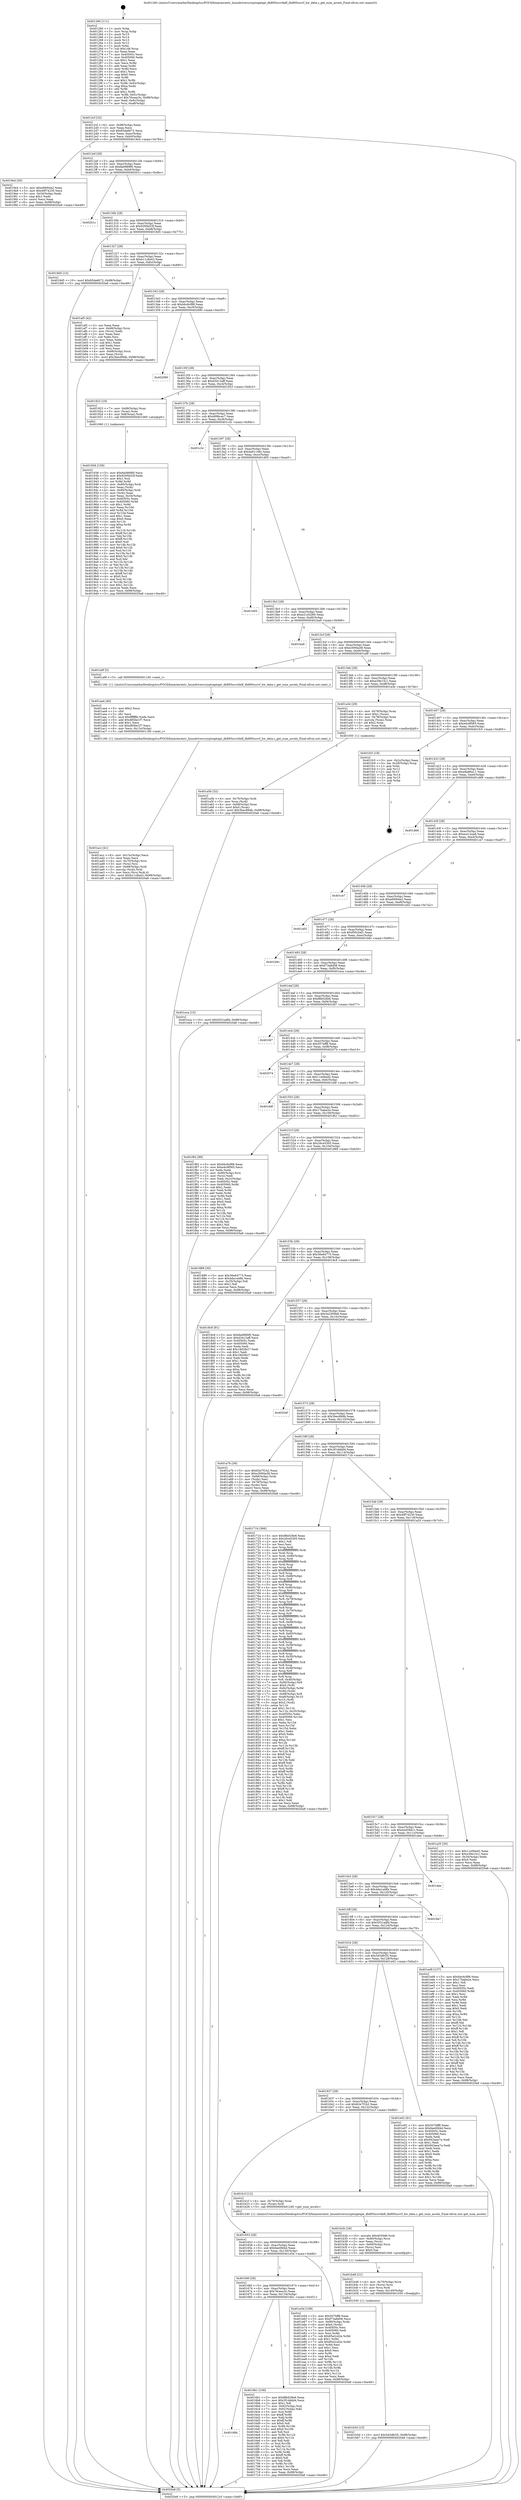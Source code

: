 digraph "0x401260" {
  label = "0x401260 (/mnt/c/Users/mathe/Desktop/tcc/POCII/binaries/extr_linuxdriverscryptoqatqat_dh895xccvfadf_dh895xccvf_hw_data.c_get_num_accels_Final-ollvm.out::main(0))"
  labelloc = "t"
  node[shape=record]

  Entry [label="",width=0.3,height=0.3,shape=circle,fillcolor=black,style=filled]
  "0x4012cf" [label="{
     0x4012cf [32]\l
     | [instrs]\l
     &nbsp;&nbsp;0x4012cf \<+6\>: mov -0x98(%rbp),%eax\l
     &nbsp;&nbsp;0x4012d5 \<+2\>: mov %eax,%ecx\l
     &nbsp;&nbsp;0x4012d7 \<+6\>: sub $0x85da6672,%ecx\l
     &nbsp;&nbsp;0x4012dd \<+6\>: mov %eax,-0xac(%rbp)\l
     &nbsp;&nbsp;0x4012e3 \<+6\>: mov %ecx,-0xb0(%rbp)\l
     &nbsp;&nbsp;0x4012e9 \<+6\>: je 00000000004019e4 \<main+0x784\>\l
  }"]
  "0x4019e4" [label="{
     0x4019e4 [30]\l
     | [instrs]\l
     &nbsp;&nbsp;0x4019e4 \<+5\>: mov $0xefd064a2,%eax\l
     &nbsp;&nbsp;0x4019e9 \<+5\>: mov $0x49f74230,%ecx\l
     &nbsp;&nbsp;0x4019ee \<+3\>: mov -0x34(%rbp),%edx\l
     &nbsp;&nbsp;0x4019f1 \<+3\>: cmp $0x1,%edx\l
     &nbsp;&nbsp;0x4019f4 \<+3\>: cmovl %ecx,%eax\l
     &nbsp;&nbsp;0x4019f7 \<+6\>: mov %eax,-0x98(%rbp)\l
     &nbsp;&nbsp;0x4019fd \<+5\>: jmp 00000000004020a8 \<main+0xe48\>\l
  }"]
  "0x4012ef" [label="{
     0x4012ef [28]\l
     | [instrs]\l
     &nbsp;&nbsp;0x4012ef \<+5\>: jmp 00000000004012f4 \<main+0x94\>\l
     &nbsp;&nbsp;0x4012f4 \<+6\>: mov -0xac(%rbp),%eax\l
     &nbsp;&nbsp;0x4012fa \<+5\>: sub $0x8a0889f0,%eax\l
     &nbsp;&nbsp;0x4012ff \<+6\>: mov %eax,-0xb4(%rbp)\l
     &nbsp;&nbsp;0x401305 \<+6\>: je 000000000040201c \<main+0xdbc\>\l
  }"]
  Exit [label="",width=0.3,height=0.3,shape=circle,fillcolor=black,style=filled,peripheries=2]
  "0x40201c" [label="{
     0x40201c\l
  }", style=dashed]
  "0x40130b" [label="{
     0x40130b [28]\l
     | [instrs]\l
     &nbsp;&nbsp;0x40130b \<+5\>: jmp 0000000000401310 \<main+0xb0\>\l
     &nbsp;&nbsp;0x401310 \<+6\>: mov -0xac(%rbp),%eax\l
     &nbsp;&nbsp;0x401316 \<+5\>: sub $0x9295b53f,%eax\l
     &nbsp;&nbsp;0x40131b \<+6\>: mov %eax,-0xb8(%rbp)\l
     &nbsp;&nbsp;0x401321 \<+6\>: je 00000000004019d5 \<main+0x775\>\l
  }"]
  "0x401b5d" [label="{
     0x401b5d [15]\l
     | [instrs]\l
     &nbsp;&nbsp;0x401b5d \<+10\>: movl $0x5d3dfc55,-0x98(%rbp)\l
     &nbsp;&nbsp;0x401b67 \<+5\>: jmp 00000000004020a8 \<main+0xe48\>\l
  }"]
  "0x4019d5" [label="{
     0x4019d5 [15]\l
     | [instrs]\l
     &nbsp;&nbsp;0x4019d5 \<+10\>: movl $0x85da6672,-0x98(%rbp)\l
     &nbsp;&nbsp;0x4019df \<+5\>: jmp 00000000004020a8 \<main+0xe48\>\l
  }"]
  "0x401327" [label="{
     0x401327 [28]\l
     | [instrs]\l
     &nbsp;&nbsp;0x401327 \<+5\>: jmp 000000000040132c \<main+0xcc\>\l
     &nbsp;&nbsp;0x40132c \<+6\>: mov -0xac(%rbp),%eax\l
     &nbsp;&nbsp;0x401332 \<+5\>: sub $0xb11c8a43,%eax\l
     &nbsp;&nbsp;0x401337 \<+6\>: mov %eax,-0xbc(%rbp)\l
     &nbsp;&nbsp;0x40133d \<+6\>: je 0000000000401af5 \<main+0x895\>\l
  }"]
  "0x401b48" [label="{
     0x401b48 [21]\l
     | [instrs]\l
     &nbsp;&nbsp;0x401b48 \<+4\>: mov -0x70(%rbp),%rcx\l
     &nbsp;&nbsp;0x401b4c \<+3\>: mov (%rcx),%rcx\l
     &nbsp;&nbsp;0x401b4f \<+3\>: mov %rcx,%rdi\l
     &nbsp;&nbsp;0x401b52 \<+6\>: mov %eax,-0x140(%rbp)\l
     &nbsp;&nbsp;0x401b58 \<+5\>: call 0000000000401030 \<free@plt\>\l
     | [calls]\l
     &nbsp;&nbsp;0x401030 \{1\} (unknown)\l
  }"]
  "0x401af5" [label="{
     0x401af5 [42]\l
     | [instrs]\l
     &nbsp;&nbsp;0x401af5 \<+2\>: xor %eax,%eax\l
     &nbsp;&nbsp;0x401af7 \<+4\>: mov -0x68(%rbp),%rcx\l
     &nbsp;&nbsp;0x401afb \<+2\>: mov (%rcx),%edx\l
     &nbsp;&nbsp;0x401afd \<+2\>: mov %eax,%esi\l
     &nbsp;&nbsp;0x401aff \<+2\>: sub %edx,%esi\l
     &nbsp;&nbsp;0x401b01 \<+2\>: mov %eax,%edx\l
     &nbsp;&nbsp;0x401b03 \<+3\>: sub $0x1,%edx\l
     &nbsp;&nbsp;0x401b06 \<+2\>: add %edx,%esi\l
     &nbsp;&nbsp;0x401b08 \<+2\>: sub %esi,%eax\l
     &nbsp;&nbsp;0x401b0a \<+4\>: mov -0x68(%rbp),%rcx\l
     &nbsp;&nbsp;0x401b0e \<+2\>: mov %eax,(%rcx)\l
     &nbsp;&nbsp;0x401b10 \<+10\>: movl $0x3bec89db,-0x98(%rbp)\l
     &nbsp;&nbsp;0x401b1a \<+5\>: jmp 00000000004020a8 \<main+0xe48\>\l
  }"]
  "0x401343" [label="{
     0x401343 [28]\l
     | [instrs]\l
     &nbsp;&nbsp;0x401343 \<+5\>: jmp 0000000000401348 \<main+0xe8\>\l
     &nbsp;&nbsp;0x401348 \<+6\>: mov -0xac(%rbp),%eax\l
     &nbsp;&nbsp;0x40134e \<+5\>: sub $0xbbc6cf88,%eax\l
     &nbsp;&nbsp;0x401353 \<+6\>: mov %eax,-0xc0(%rbp)\l
     &nbsp;&nbsp;0x401359 \<+6\>: je 0000000000402090 \<main+0xe30\>\l
  }"]
  "0x401b2b" [label="{
     0x401b2b [29]\l
     | [instrs]\l
     &nbsp;&nbsp;0x401b2b \<+10\>: movabs $0x4030d6,%rdi\l
     &nbsp;&nbsp;0x401b35 \<+4\>: mov -0x60(%rbp),%rcx\l
     &nbsp;&nbsp;0x401b39 \<+2\>: mov %eax,(%rcx)\l
     &nbsp;&nbsp;0x401b3b \<+4\>: mov -0x60(%rbp),%rcx\l
     &nbsp;&nbsp;0x401b3f \<+2\>: mov (%rcx),%esi\l
     &nbsp;&nbsp;0x401b41 \<+2\>: mov $0x0,%al\l
     &nbsp;&nbsp;0x401b43 \<+5\>: call 0000000000401040 \<printf@plt\>\l
     | [calls]\l
     &nbsp;&nbsp;0x401040 \{1\} (unknown)\l
  }"]
  "0x402090" [label="{
     0x402090\l
  }", style=dashed]
  "0x40135f" [label="{
     0x40135f [28]\l
     | [instrs]\l
     &nbsp;&nbsp;0x40135f \<+5\>: jmp 0000000000401364 \<main+0x104\>\l
     &nbsp;&nbsp;0x401364 \<+6\>: mov -0xac(%rbp),%eax\l
     &nbsp;&nbsp;0x40136a \<+5\>: sub $0xd3412aff,%eax\l
     &nbsp;&nbsp;0x40136f \<+6\>: mov %eax,-0xc4(%rbp)\l
     &nbsp;&nbsp;0x401375 \<+6\>: je 0000000000401923 \<main+0x6c3\>\l
  }"]
  "0x401acc" [label="{
     0x401acc [41]\l
     | [instrs]\l
     &nbsp;&nbsp;0x401acc \<+6\>: mov -0x13c(%rbp),%ecx\l
     &nbsp;&nbsp;0x401ad2 \<+3\>: imul %eax,%ecx\l
     &nbsp;&nbsp;0x401ad5 \<+4\>: mov -0x70(%rbp),%rsi\l
     &nbsp;&nbsp;0x401ad9 \<+3\>: mov (%rsi),%rsi\l
     &nbsp;&nbsp;0x401adc \<+4\>: mov -0x68(%rbp),%rdi\l
     &nbsp;&nbsp;0x401ae0 \<+3\>: movslq (%rdi),%rdi\l
     &nbsp;&nbsp;0x401ae3 \<+3\>: mov %ecx,(%rsi,%rdi,4)\l
     &nbsp;&nbsp;0x401ae6 \<+10\>: movl $0xb11c8a43,-0x98(%rbp)\l
     &nbsp;&nbsp;0x401af0 \<+5\>: jmp 00000000004020a8 \<main+0xe48\>\l
  }"]
  "0x401923" [label="{
     0x401923 [19]\l
     | [instrs]\l
     &nbsp;&nbsp;0x401923 \<+7\>: mov -0x88(%rbp),%rax\l
     &nbsp;&nbsp;0x40192a \<+3\>: mov (%rax),%rax\l
     &nbsp;&nbsp;0x40192d \<+4\>: mov 0x8(%rax),%rdi\l
     &nbsp;&nbsp;0x401931 \<+5\>: call 0000000000401060 \<atoi@plt\>\l
     | [calls]\l
     &nbsp;&nbsp;0x401060 \{1\} (unknown)\l
  }"]
  "0x40137b" [label="{
     0x40137b [28]\l
     | [instrs]\l
     &nbsp;&nbsp;0x40137b \<+5\>: jmp 0000000000401380 \<main+0x120\>\l
     &nbsp;&nbsp;0x401380 \<+6\>: mov -0xac(%rbp),%eax\l
     &nbsp;&nbsp;0x401386 \<+5\>: sub $0xd69bcac7,%eax\l
     &nbsp;&nbsp;0x40138b \<+6\>: mov %eax,-0xc8(%rbp)\l
     &nbsp;&nbsp;0x401391 \<+6\>: je 0000000000401c3c \<main+0x9dc\>\l
  }"]
  "0x401aa4" [label="{
     0x401aa4 [40]\l
     | [instrs]\l
     &nbsp;&nbsp;0x401aa4 \<+5\>: mov $0x2,%ecx\l
     &nbsp;&nbsp;0x401aa9 \<+1\>: cltd\l
     &nbsp;&nbsp;0x401aaa \<+2\>: idiv %ecx\l
     &nbsp;&nbsp;0x401aac \<+6\>: imul $0xfffffffe,%edx,%ecx\l
     &nbsp;&nbsp;0x401ab2 \<+6\>: add $0xd85be1f7,%ecx\l
     &nbsp;&nbsp;0x401ab8 \<+3\>: add $0x1,%ecx\l
     &nbsp;&nbsp;0x401abb \<+6\>: sub $0xd85be1f7,%ecx\l
     &nbsp;&nbsp;0x401ac1 \<+6\>: mov %ecx,-0x13c(%rbp)\l
     &nbsp;&nbsp;0x401ac7 \<+5\>: call 0000000000401160 \<next_i\>\l
     | [calls]\l
     &nbsp;&nbsp;0x401160 \{1\} (/mnt/c/Users/mathe/Desktop/tcc/POCII/binaries/extr_linuxdriverscryptoqatqat_dh895xccvfadf_dh895xccvf_hw_data.c_get_num_accels_Final-ollvm.out::next_i)\l
  }"]
  "0x401c3c" [label="{
     0x401c3c\l
  }", style=dashed]
  "0x401397" [label="{
     0x401397 [28]\l
     | [instrs]\l
     &nbsp;&nbsp;0x401397 \<+5\>: jmp 000000000040139c \<main+0x13c\>\l
     &nbsp;&nbsp;0x40139c \<+6\>: mov -0xac(%rbp),%eax\l
     &nbsp;&nbsp;0x4013a2 \<+5\>: sub $0xda91148c,%eax\l
     &nbsp;&nbsp;0x4013a7 \<+6\>: mov %eax,-0xcc(%rbp)\l
     &nbsp;&nbsp;0x4013ad \<+6\>: je 0000000000401d05 \<main+0xaa5\>\l
  }"]
  "0x401a5b" [label="{
     0x401a5b [32]\l
     | [instrs]\l
     &nbsp;&nbsp;0x401a5b \<+4\>: mov -0x70(%rbp),%rdi\l
     &nbsp;&nbsp;0x401a5f \<+3\>: mov %rax,(%rdi)\l
     &nbsp;&nbsp;0x401a62 \<+4\>: mov -0x68(%rbp),%rax\l
     &nbsp;&nbsp;0x401a66 \<+6\>: movl $0x0,(%rax)\l
     &nbsp;&nbsp;0x401a6c \<+10\>: movl $0x3bec89db,-0x98(%rbp)\l
     &nbsp;&nbsp;0x401a76 \<+5\>: jmp 00000000004020a8 \<main+0xe48\>\l
  }"]
  "0x401d05" [label="{
     0x401d05\l
  }", style=dashed]
  "0x4013b3" [label="{
     0x4013b3 [28]\l
     | [instrs]\l
     &nbsp;&nbsp;0x4013b3 \<+5\>: jmp 00000000004013b8 \<main+0x158\>\l
     &nbsp;&nbsp;0x4013b8 \<+6\>: mov -0xac(%rbp),%eax\l
     &nbsp;&nbsp;0x4013be \<+5\>: sub $0xe21d3280,%eax\l
     &nbsp;&nbsp;0x4013c3 \<+6\>: mov %eax,-0xd0(%rbp)\l
     &nbsp;&nbsp;0x4013c9 \<+6\>: je 0000000000401ba9 \<main+0x949\>\l
  }"]
  "0x401936" [label="{
     0x401936 [159]\l
     | [instrs]\l
     &nbsp;&nbsp;0x401936 \<+5\>: mov $0x8a0889f0,%ecx\l
     &nbsp;&nbsp;0x40193b \<+5\>: mov $0x9295b53f,%edx\l
     &nbsp;&nbsp;0x401940 \<+3\>: mov $0x1,%sil\l
     &nbsp;&nbsp;0x401943 \<+3\>: xor %r8d,%r8d\l
     &nbsp;&nbsp;0x401946 \<+4\>: mov -0x80(%rbp),%rdi\l
     &nbsp;&nbsp;0x40194a \<+2\>: mov %eax,(%rdi)\l
     &nbsp;&nbsp;0x40194c \<+4\>: mov -0x80(%rbp),%rdi\l
     &nbsp;&nbsp;0x401950 \<+2\>: mov (%rdi),%eax\l
     &nbsp;&nbsp;0x401952 \<+3\>: mov %eax,-0x34(%rbp)\l
     &nbsp;&nbsp;0x401955 \<+7\>: mov 0x40505c,%eax\l
     &nbsp;&nbsp;0x40195c \<+8\>: mov 0x405060,%r9d\l
     &nbsp;&nbsp;0x401964 \<+4\>: sub $0x1,%r8d\l
     &nbsp;&nbsp;0x401968 \<+3\>: mov %eax,%r10d\l
     &nbsp;&nbsp;0x40196b \<+3\>: add %r8d,%r10d\l
     &nbsp;&nbsp;0x40196e \<+4\>: imul %r10d,%eax\l
     &nbsp;&nbsp;0x401972 \<+3\>: and $0x1,%eax\l
     &nbsp;&nbsp;0x401975 \<+3\>: cmp $0x0,%eax\l
     &nbsp;&nbsp;0x401978 \<+4\>: sete %r11b\l
     &nbsp;&nbsp;0x40197c \<+4\>: cmp $0xa,%r9d\l
     &nbsp;&nbsp;0x401980 \<+3\>: setl %bl\l
     &nbsp;&nbsp;0x401983 \<+3\>: mov %r11b,%r14b\l
     &nbsp;&nbsp;0x401986 \<+4\>: xor $0xff,%r14b\l
     &nbsp;&nbsp;0x40198a \<+3\>: mov %bl,%r15b\l
     &nbsp;&nbsp;0x40198d \<+4\>: xor $0xff,%r15b\l
     &nbsp;&nbsp;0x401991 \<+4\>: xor $0x0,%sil\l
     &nbsp;&nbsp;0x401995 \<+3\>: mov %r14b,%r12b\l
     &nbsp;&nbsp;0x401998 \<+4\>: and $0x0,%r12b\l
     &nbsp;&nbsp;0x40199c \<+3\>: and %sil,%r11b\l
     &nbsp;&nbsp;0x40199f \<+3\>: mov %r15b,%r13b\l
     &nbsp;&nbsp;0x4019a2 \<+4\>: and $0x0,%r13b\l
     &nbsp;&nbsp;0x4019a6 \<+3\>: and %sil,%bl\l
     &nbsp;&nbsp;0x4019a9 \<+3\>: or %r11b,%r12b\l
     &nbsp;&nbsp;0x4019ac \<+3\>: or %bl,%r13b\l
     &nbsp;&nbsp;0x4019af \<+3\>: xor %r13b,%r12b\l
     &nbsp;&nbsp;0x4019b2 \<+3\>: or %r15b,%r14b\l
     &nbsp;&nbsp;0x4019b5 \<+4\>: xor $0xff,%r14b\l
     &nbsp;&nbsp;0x4019b9 \<+4\>: or $0x0,%sil\l
     &nbsp;&nbsp;0x4019bd \<+3\>: and %sil,%r14b\l
     &nbsp;&nbsp;0x4019c0 \<+3\>: or %r14b,%r12b\l
     &nbsp;&nbsp;0x4019c3 \<+4\>: test $0x1,%r12b\l
     &nbsp;&nbsp;0x4019c7 \<+3\>: cmovne %edx,%ecx\l
     &nbsp;&nbsp;0x4019ca \<+6\>: mov %ecx,-0x98(%rbp)\l
     &nbsp;&nbsp;0x4019d0 \<+5\>: jmp 00000000004020a8 \<main+0xe48\>\l
  }"]
  "0x401ba9" [label="{
     0x401ba9\l
  }", style=dashed]
  "0x4013cf" [label="{
     0x4013cf [28]\l
     | [instrs]\l
     &nbsp;&nbsp;0x4013cf \<+5\>: jmp 00000000004013d4 \<main+0x174\>\l
     &nbsp;&nbsp;0x4013d4 \<+6\>: mov -0xac(%rbp),%eax\l
     &nbsp;&nbsp;0x4013da \<+5\>: sub $0xe3094a38,%eax\l
     &nbsp;&nbsp;0x4013df \<+6\>: mov %eax,-0xd4(%rbp)\l
     &nbsp;&nbsp;0x4013e5 \<+6\>: je 0000000000401a9f \<main+0x83f\>\l
  }"]
  "0x401260" [label="{
     0x401260 [111]\l
     | [instrs]\l
     &nbsp;&nbsp;0x401260 \<+1\>: push %rbp\l
     &nbsp;&nbsp;0x401261 \<+3\>: mov %rsp,%rbp\l
     &nbsp;&nbsp;0x401264 \<+2\>: push %r15\l
     &nbsp;&nbsp;0x401266 \<+2\>: push %r14\l
     &nbsp;&nbsp;0x401268 \<+2\>: push %r13\l
     &nbsp;&nbsp;0x40126a \<+2\>: push %r12\l
     &nbsp;&nbsp;0x40126c \<+1\>: push %rbx\l
     &nbsp;&nbsp;0x40126d \<+7\>: sub $0x148,%rsp\l
     &nbsp;&nbsp;0x401274 \<+2\>: xor %eax,%eax\l
     &nbsp;&nbsp;0x401276 \<+7\>: mov 0x40505c,%ecx\l
     &nbsp;&nbsp;0x40127d \<+7\>: mov 0x405060,%edx\l
     &nbsp;&nbsp;0x401284 \<+3\>: sub $0x1,%eax\l
     &nbsp;&nbsp;0x401287 \<+3\>: mov %ecx,%r8d\l
     &nbsp;&nbsp;0x40128a \<+3\>: add %eax,%r8d\l
     &nbsp;&nbsp;0x40128d \<+4\>: imul %r8d,%ecx\l
     &nbsp;&nbsp;0x401291 \<+3\>: and $0x1,%ecx\l
     &nbsp;&nbsp;0x401294 \<+3\>: cmp $0x0,%ecx\l
     &nbsp;&nbsp;0x401297 \<+4\>: sete %r9b\l
     &nbsp;&nbsp;0x40129b \<+4\>: and $0x1,%r9b\l
     &nbsp;&nbsp;0x40129f \<+7\>: mov %r9b,-0x92(%rbp)\l
     &nbsp;&nbsp;0x4012a6 \<+3\>: cmp $0xa,%edx\l
     &nbsp;&nbsp;0x4012a9 \<+4\>: setl %r9b\l
     &nbsp;&nbsp;0x4012ad \<+4\>: and $0x1,%r9b\l
     &nbsp;&nbsp;0x4012b1 \<+7\>: mov %r9b,-0x91(%rbp)\l
     &nbsp;&nbsp;0x4012b8 \<+10\>: movl $0x76ceac3c,-0x98(%rbp)\l
     &nbsp;&nbsp;0x4012c2 \<+6\>: mov %edi,-0x9c(%rbp)\l
     &nbsp;&nbsp;0x4012c8 \<+7\>: mov %rsi,-0xa8(%rbp)\l
  }"]
  "0x401a9f" [label="{
     0x401a9f [5]\l
     | [instrs]\l
     &nbsp;&nbsp;0x401a9f \<+5\>: call 0000000000401160 \<next_i\>\l
     | [calls]\l
     &nbsp;&nbsp;0x401160 \{1\} (/mnt/c/Users/mathe/Desktop/tcc/POCII/binaries/extr_linuxdriverscryptoqatqat_dh895xccvfadf_dh895xccvf_hw_data.c_get_num_accels_Final-ollvm.out::next_i)\l
  }"]
  "0x4013eb" [label="{
     0x4013eb [28]\l
     | [instrs]\l
     &nbsp;&nbsp;0x4013eb \<+5\>: jmp 00000000004013f0 \<main+0x190\>\l
     &nbsp;&nbsp;0x4013f0 \<+6\>: mov -0xac(%rbp),%eax\l
     &nbsp;&nbsp;0x4013f6 \<+5\>: sub $0xe39e15c1,%eax\l
     &nbsp;&nbsp;0x4013fb \<+6\>: mov %eax,-0xd8(%rbp)\l
     &nbsp;&nbsp;0x401401 \<+6\>: je 0000000000401a3e \<main+0x7de\>\l
  }"]
  "0x4020a8" [label="{
     0x4020a8 [5]\l
     | [instrs]\l
     &nbsp;&nbsp;0x4020a8 \<+5\>: jmp 00000000004012cf \<main+0x6f\>\l
  }"]
  "0x401a3e" [label="{
     0x401a3e [29]\l
     | [instrs]\l
     &nbsp;&nbsp;0x401a3e \<+4\>: mov -0x78(%rbp),%rax\l
     &nbsp;&nbsp;0x401a42 \<+6\>: movl $0x1,(%rax)\l
     &nbsp;&nbsp;0x401a48 \<+4\>: mov -0x78(%rbp),%rax\l
     &nbsp;&nbsp;0x401a4c \<+3\>: movslq (%rax),%rax\l
     &nbsp;&nbsp;0x401a4f \<+4\>: shl $0x2,%rax\l
     &nbsp;&nbsp;0x401a53 \<+3\>: mov %rax,%rdi\l
     &nbsp;&nbsp;0x401a56 \<+5\>: call 0000000000401050 \<malloc@plt\>\l
     | [calls]\l
     &nbsp;&nbsp;0x401050 \{1\} (unknown)\l
  }"]
  "0x401407" [label="{
     0x401407 [28]\l
     | [instrs]\l
     &nbsp;&nbsp;0x401407 \<+5\>: jmp 000000000040140c \<main+0x1ac\>\l
     &nbsp;&nbsp;0x40140c \<+6\>: mov -0xac(%rbp),%eax\l
     &nbsp;&nbsp;0x401412 \<+5\>: sub $0xe4c9f565,%eax\l
     &nbsp;&nbsp;0x401417 \<+6\>: mov %eax,-0xdc(%rbp)\l
     &nbsp;&nbsp;0x40141d \<+6\>: je 0000000000401fc5 \<main+0xd65\>\l
  }"]
  "0x40168b" [label="{
     0x40168b\l
  }", style=dashed]
  "0x401fc5" [label="{
     0x401fc5 [18]\l
     | [instrs]\l
     &nbsp;&nbsp;0x401fc5 \<+3\>: mov -0x2c(%rbp),%eax\l
     &nbsp;&nbsp;0x401fc8 \<+4\>: lea -0x28(%rbp),%rsp\l
     &nbsp;&nbsp;0x401fcc \<+1\>: pop %rbx\l
     &nbsp;&nbsp;0x401fcd \<+2\>: pop %r12\l
     &nbsp;&nbsp;0x401fcf \<+2\>: pop %r13\l
     &nbsp;&nbsp;0x401fd1 \<+2\>: pop %r14\l
     &nbsp;&nbsp;0x401fd3 \<+2\>: pop %r15\l
     &nbsp;&nbsp;0x401fd5 \<+1\>: pop %rbp\l
     &nbsp;&nbsp;0x401fd6 \<+1\>: ret\l
  }"]
  "0x401423" [label="{
     0x401423 [28]\l
     | [instrs]\l
     &nbsp;&nbsp;0x401423 \<+5\>: jmp 0000000000401428 \<main+0x1c8\>\l
     &nbsp;&nbsp;0x401428 \<+6\>: mov -0xac(%rbp),%eax\l
     &nbsp;&nbsp;0x40142e \<+5\>: sub $0xe8a86a11,%eax\l
     &nbsp;&nbsp;0x401433 \<+6\>: mov %eax,-0xe0(%rbp)\l
     &nbsp;&nbsp;0x401439 \<+6\>: je 0000000000401d68 \<main+0xb08\>\l
  }"]
  "0x4016b1" [label="{
     0x4016b1 [106]\l
     | [instrs]\l
     &nbsp;&nbsp;0x4016b1 \<+5\>: mov $0xf8b028e6,%eax\l
     &nbsp;&nbsp;0x4016b6 \<+5\>: mov $0x3f1dddd4,%ecx\l
     &nbsp;&nbsp;0x4016bb \<+2\>: mov $0x1,%dl\l
     &nbsp;&nbsp;0x4016bd \<+7\>: mov -0x92(%rbp),%sil\l
     &nbsp;&nbsp;0x4016c4 \<+7\>: mov -0x91(%rbp),%dil\l
     &nbsp;&nbsp;0x4016cb \<+3\>: mov %sil,%r8b\l
     &nbsp;&nbsp;0x4016ce \<+4\>: xor $0xff,%r8b\l
     &nbsp;&nbsp;0x4016d2 \<+3\>: mov %dil,%r9b\l
     &nbsp;&nbsp;0x4016d5 \<+4\>: xor $0xff,%r9b\l
     &nbsp;&nbsp;0x4016d9 \<+3\>: xor $0x0,%dl\l
     &nbsp;&nbsp;0x4016dc \<+3\>: mov %r8b,%r10b\l
     &nbsp;&nbsp;0x4016df \<+4\>: and $0x0,%r10b\l
     &nbsp;&nbsp;0x4016e3 \<+3\>: and %dl,%sil\l
     &nbsp;&nbsp;0x4016e6 \<+3\>: mov %r9b,%r11b\l
     &nbsp;&nbsp;0x4016e9 \<+4\>: and $0x0,%r11b\l
     &nbsp;&nbsp;0x4016ed \<+3\>: and %dl,%dil\l
     &nbsp;&nbsp;0x4016f0 \<+3\>: or %sil,%r10b\l
     &nbsp;&nbsp;0x4016f3 \<+3\>: or %dil,%r11b\l
     &nbsp;&nbsp;0x4016f6 \<+3\>: xor %r11b,%r10b\l
     &nbsp;&nbsp;0x4016f9 \<+3\>: or %r9b,%r8b\l
     &nbsp;&nbsp;0x4016fc \<+4\>: xor $0xff,%r8b\l
     &nbsp;&nbsp;0x401700 \<+3\>: or $0x0,%dl\l
     &nbsp;&nbsp;0x401703 \<+3\>: and %dl,%r8b\l
     &nbsp;&nbsp;0x401706 \<+3\>: or %r8b,%r10b\l
     &nbsp;&nbsp;0x401709 \<+4\>: test $0x1,%r10b\l
     &nbsp;&nbsp;0x40170d \<+3\>: cmovne %ecx,%eax\l
     &nbsp;&nbsp;0x401710 \<+6\>: mov %eax,-0x98(%rbp)\l
     &nbsp;&nbsp;0x401716 \<+5\>: jmp 00000000004020a8 \<main+0xe48\>\l
  }"]
  "0x401d68" [label="{
     0x401d68\l
  }", style=dashed]
  "0x40143f" [label="{
     0x40143f [28]\l
     | [instrs]\l
     &nbsp;&nbsp;0x40143f \<+5\>: jmp 0000000000401444 \<main+0x1e4\>\l
     &nbsp;&nbsp;0x401444 \<+6\>: mov -0xac(%rbp),%eax\l
     &nbsp;&nbsp;0x40144a \<+5\>: sub $0xece12ea8,%eax\l
     &nbsp;&nbsp;0x40144f \<+6\>: mov %eax,-0xe4(%rbp)\l
     &nbsp;&nbsp;0x401455 \<+6\>: je 0000000000401ce7 \<main+0xa87\>\l
  }"]
  "0x40166f" [label="{
     0x40166f [28]\l
     | [instrs]\l
     &nbsp;&nbsp;0x40166f \<+5\>: jmp 0000000000401674 \<main+0x414\>\l
     &nbsp;&nbsp;0x401674 \<+6\>: mov -0xac(%rbp),%eax\l
     &nbsp;&nbsp;0x40167a \<+5\>: sub $0x76ceac3c,%eax\l
     &nbsp;&nbsp;0x40167f \<+6\>: mov %eax,-0x134(%rbp)\l
     &nbsp;&nbsp;0x401685 \<+6\>: je 00000000004016b1 \<main+0x451\>\l
  }"]
  "0x401ce7" [label="{
     0x401ce7\l
  }", style=dashed]
  "0x40145b" [label="{
     0x40145b [28]\l
     | [instrs]\l
     &nbsp;&nbsp;0x40145b \<+5\>: jmp 0000000000401460 \<main+0x200\>\l
     &nbsp;&nbsp;0x401460 \<+6\>: mov -0xac(%rbp),%eax\l
     &nbsp;&nbsp;0x401466 \<+5\>: sub $0xefd064a2,%eax\l
     &nbsp;&nbsp;0x40146b \<+6\>: mov %eax,-0xe8(%rbp)\l
     &nbsp;&nbsp;0x401471 \<+6\>: je 0000000000401a02 \<main+0x7a2\>\l
  }"]
  "0x401e5d" [label="{
     0x401e5d [109]\l
     | [instrs]\l
     &nbsp;&nbsp;0x401e5d \<+5\>: mov $0x507bff8,%eax\l
     &nbsp;&nbsp;0x401e62 \<+5\>: mov $0xf73a8d08,%ecx\l
     &nbsp;&nbsp;0x401e67 \<+7\>: mov -0x90(%rbp),%rdx\l
     &nbsp;&nbsp;0x401e6e \<+6\>: movl $0x0,(%rdx)\l
     &nbsp;&nbsp;0x401e74 \<+7\>: mov 0x40505c,%esi\l
     &nbsp;&nbsp;0x401e7b \<+7\>: mov 0x405060,%edi\l
     &nbsp;&nbsp;0x401e82 \<+3\>: mov %esi,%r8d\l
     &nbsp;&nbsp;0x401e85 \<+7\>: sub $0x85e2cd2e,%r8d\l
     &nbsp;&nbsp;0x401e8c \<+4\>: sub $0x1,%r8d\l
     &nbsp;&nbsp;0x401e90 \<+7\>: add $0x85e2cd2e,%r8d\l
     &nbsp;&nbsp;0x401e97 \<+4\>: imul %r8d,%esi\l
     &nbsp;&nbsp;0x401e9b \<+3\>: and $0x1,%esi\l
     &nbsp;&nbsp;0x401e9e \<+3\>: cmp $0x0,%esi\l
     &nbsp;&nbsp;0x401ea1 \<+4\>: sete %r9b\l
     &nbsp;&nbsp;0x401ea5 \<+3\>: cmp $0xa,%edi\l
     &nbsp;&nbsp;0x401ea8 \<+4\>: setl %r10b\l
     &nbsp;&nbsp;0x401eac \<+3\>: mov %r9b,%r11b\l
     &nbsp;&nbsp;0x401eaf \<+3\>: and %r10b,%r11b\l
     &nbsp;&nbsp;0x401eb2 \<+3\>: xor %r10b,%r9b\l
     &nbsp;&nbsp;0x401eb5 \<+3\>: or %r9b,%r11b\l
     &nbsp;&nbsp;0x401eb8 \<+4\>: test $0x1,%r11b\l
     &nbsp;&nbsp;0x401ebc \<+3\>: cmovne %ecx,%eax\l
     &nbsp;&nbsp;0x401ebf \<+6\>: mov %eax,-0x98(%rbp)\l
     &nbsp;&nbsp;0x401ec5 \<+5\>: jmp 00000000004020a8 \<main+0xe48\>\l
  }"]
  "0x401a02" [label="{
     0x401a02\l
  }", style=dashed]
  "0x401477" [label="{
     0x401477 [28]\l
     | [instrs]\l
     &nbsp;&nbsp;0x401477 \<+5\>: jmp 000000000040147c \<main+0x21c\>\l
     &nbsp;&nbsp;0x40147c \<+6\>: mov -0xac(%rbp),%eax\l
     &nbsp;&nbsp;0x401482 \<+5\>: sub $0xf50c5af1,%eax\l
     &nbsp;&nbsp;0x401487 \<+6\>: mov %eax,-0xec(%rbp)\l
     &nbsp;&nbsp;0x40148d \<+6\>: je 0000000000401b6c \<main+0x90c\>\l
  }"]
  "0x401653" [label="{
     0x401653 [28]\l
     | [instrs]\l
     &nbsp;&nbsp;0x401653 \<+5\>: jmp 0000000000401658 \<main+0x3f8\>\l
     &nbsp;&nbsp;0x401658 \<+6\>: mov -0xac(%rbp),%eax\l
     &nbsp;&nbsp;0x40165e \<+5\>: sub $0x6ee0fd4d,%eax\l
     &nbsp;&nbsp;0x401663 \<+6\>: mov %eax,-0x130(%rbp)\l
     &nbsp;&nbsp;0x401669 \<+6\>: je 0000000000401e5d \<main+0xbfd\>\l
  }"]
  "0x401b6c" [label="{
     0x401b6c\l
  }", style=dashed]
  "0x401493" [label="{
     0x401493 [28]\l
     | [instrs]\l
     &nbsp;&nbsp;0x401493 \<+5\>: jmp 0000000000401498 \<main+0x238\>\l
     &nbsp;&nbsp;0x401498 \<+6\>: mov -0xac(%rbp),%eax\l
     &nbsp;&nbsp;0x40149e \<+5\>: sub $0xf73a8d08,%eax\l
     &nbsp;&nbsp;0x4014a3 \<+6\>: mov %eax,-0xf0(%rbp)\l
     &nbsp;&nbsp;0x4014a9 \<+6\>: je 0000000000401eca \<main+0xc6a\>\l
  }"]
  "0x401b1f" [label="{
     0x401b1f [12]\l
     | [instrs]\l
     &nbsp;&nbsp;0x401b1f \<+4\>: mov -0x70(%rbp),%rax\l
     &nbsp;&nbsp;0x401b23 \<+3\>: mov (%rax),%rdi\l
     &nbsp;&nbsp;0x401b26 \<+5\>: call 0000000000401240 \<get_num_accels\>\l
     | [calls]\l
     &nbsp;&nbsp;0x401240 \{1\} (/mnt/c/Users/mathe/Desktop/tcc/POCII/binaries/extr_linuxdriverscryptoqatqat_dh895xccvfadf_dh895xccvf_hw_data.c_get_num_accels_Final-ollvm.out::get_num_accels)\l
  }"]
  "0x401eca" [label="{
     0x401eca [15]\l
     | [instrs]\l
     &nbsp;&nbsp;0x401eca \<+10\>: movl $0x5031adfd,-0x98(%rbp)\l
     &nbsp;&nbsp;0x401ed4 \<+5\>: jmp 00000000004020a8 \<main+0xe48\>\l
  }"]
  "0x4014af" [label="{
     0x4014af [28]\l
     | [instrs]\l
     &nbsp;&nbsp;0x4014af \<+5\>: jmp 00000000004014b4 \<main+0x254\>\l
     &nbsp;&nbsp;0x4014b4 \<+6\>: mov -0xac(%rbp),%eax\l
     &nbsp;&nbsp;0x4014ba \<+5\>: sub $0xf8b028e6,%eax\l
     &nbsp;&nbsp;0x4014bf \<+6\>: mov %eax,-0xf4(%rbp)\l
     &nbsp;&nbsp;0x4014c5 \<+6\>: je 0000000000401fd7 \<main+0xd77\>\l
  }"]
  "0x401637" [label="{
     0x401637 [28]\l
     | [instrs]\l
     &nbsp;&nbsp;0x401637 \<+5\>: jmp 000000000040163c \<main+0x3dc\>\l
     &nbsp;&nbsp;0x40163c \<+6\>: mov -0xac(%rbp),%eax\l
     &nbsp;&nbsp;0x401642 \<+5\>: sub $0x62e7f1b2,%eax\l
     &nbsp;&nbsp;0x401647 \<+6\>: mov %eax,-0x12c(%rbp)\l
     &nbsp;&nbsp;0x40164d \<+6\>: je 0000000000401b1f \<main+0x8bf\>\l
  }"]
  "0x401fd7" [label="{
     0x401fd7\l
  }", style=dashed]
  "0x4014cb" [label="{
     0x4014cb [28]\l
     | [instrs]\l
     &nbsp;&nbsp;0x4014cb \<+5\>: jmp 00000000004014d0 \<main+0x270\>\l
     &nbsp;&nbsp;0x4014d0 \<+6\>: mov -0xac(%rbp),%eax\l
     &nbsp;&nbsp;0x4014d6 \<+5\>: sub $0x507bff8,%eax\l
     &nbsp;&nbsp;0x4014db \<+6\>: mov %eax,-0xf8(%rbp)\l
     &nbsp;&nbsp;0x4014e1 \<+6\>: je 0000000000402074 \<main+0xe14\>\l
  }"]
  "0x401e02" [label="{
     0x401e02 [91]\l
     | [instrs]\l
     &nbsp;&nbsp;0x401e02 \<+5\>: mov $0x507bff8,%eax\l
     &nbsp;&nbsp;0x401e07 \<+5\>: mov $0x6ee0fd4d,%ecx\l
     &nbsp;&nbsp;0x401e0c \<+7\>: mov 0x40505c,%edx\l
     &nbsp;&nbsp;0x401e13 \<+7\>: mov 0x405060,%esi\l
     &nbsp;&nbsp;0x401e1a \<+2\>: mov %edx,%edi\l
     &nbsp;&nbsp;0x401e1c \<+6\>: sub $0x943aea7a,%edi\l
     &nbsp;&nbsp;0x401e22 \<+3\>: sub $0x1,%edi\l
     &nbsp;&nbsp;0x401e25 \<+6\>: add $0x943aea7a,%edi\l
     &nbsp;&nbsp;0x401e2b \<+3\>: imul %edi,%edx\l
     &nbsp;&nbsp;0x401e2e \<+3\>: and $0x1,%edx\l
     &nbsp;&nbsp;0x401e31 \<+3\>: cmp $0x0,%edx\l
     &nbsp;&nbsp;0x401e34 \<+4\>: sete %r8b\l
     &nbsp;&nbsp;0x401e38 \<+3\>: cmp $0xa,%esi\l
     &nbsp;&nbsp;0x401e3b \<+4\>: setl %r9b\l
     &nbsp;&nbsp;0x401e3f \<+3\>: mov %r8b,%r10b\l
     &nbsp;&nbsp;0x401e42 \<+3\>: and %r9b,%r10b\l
     &nbsp;&nbsp;0x401e45 \<+3\>: xor %r9b,%r8b\l
     &nbsp;&nbsp;0x401e48 \<+3\>: or %r8b,%r10b\l
     &nbsp;&nbsp;0x401e4b \<+4\>: test $0x1,%r10b\l
     &nbsp;&nbsp;0x401e4f \<+3\>: cmovne %ecx,%eax\l
     &nbsp;&nbsp;0x401e52 \<+6\>: mov %eax,-0x98(%rbp)\l
     &nbsp;&nbsp;0x401e58 \<+5\>: jmp 00000000004020a8 \<main+0xe48\>\l
  }"]
  "0x402074" [label="{
     0x402074\l
  }", style=dashed]
  "0x4014e7" [label="{
     0x4014e7 [28]\l
     | [instrs]\l
     &nbsp;&nbsp;0x4014e7 \<+5\>: jmp 00000000004014ec \<main+0x28c\>\l
     &nbsp;&nbsp;0x4014ec \<+6\>: mov -0xac(%rbp),%eax\l
     &nbsp;&nbsp;0x4014f2 \<+5\>: sub $0x11e0bed2,%eax\l
     &nbsp;&nbsp;0x4014f7 \<+6\>: mov %eax,-0xfc(%rbp)\l
     &nbsp;&nbsp;0x4014fd \<+6\>: je 0000000000401ddf \<main+0xb7f\>\l
  }"]
  "0x40161b" [label="{
     0x40161b [28]\l
     | [instrs]\l
     &nbsp;&nbsp;0x40161b \<+5\>: jmp 0000000000401620 \<main+0x3c0\>\l
     &nbsp;&nbsp;0x401620 \<+6\>: mov -0xac(%rbp),%eax\l
     &nbsp;&nbsp;0x401626 \<+5\>: sub $0x5d3dfc55,%eax\l
     &nbsp;&nbsp;0x40162b \<+6\>: mov %eax,-0x128(%rbp)\l
     &nbsp;&nbsp;0x401631 \<+6\>: je 0000000000401e02 \<main+0xba2\>\l
  }"]
  "0x401ddf" [label="{
     0x401ddf\l
  }", style=dashed]
  "0x401503" [label="{
     0x401503 [28]\l
     | [instrs]\l
     &nbsp;&nbsp;0x401503 \<+5\>: jmp 0000000000401508 \<main+0x2a8\>\l
     &nbsp;&nbsp;0x401508 \<+6\>: mov -0xac(%rbp),%eax\l
     &nbsp;&nbsp;0x40150e \<+5\>: sub $0x17babe2e,%eax\l
     &nbsp;&nbsp;0x401513 \<+6\>: mov %eax,-0x100(%rbp)\l
     &nbsp;&nbsp;0x401519 \<+6\>: je 0000000000401f62 \<main+0xd02\>\l
  }"]
  "0x401ed9" [label="{
     0x401ed9 [137]\l
     | [instrs]\l
     &nbsp;&nbsp;0x401ed9 \<+5\>: mov $0xbbc6cf88,%eax\l
     &nbsp;&nbsp;0x401ede \<+5\>: mov $0x17babe2e,%ecx\l
     &nbsp;&nbsp;0x401ee3 \<+2\>: mov $0x1,%dl\l
     &nbsp;&nbsp;0x401ee5 \<+2\>: xor %esi,%esi\l
     &nbsp;&nbsp;0x401ee7 \<+7\>: mov 0x40505c,%edi\l
     &nbsp;&nbsp;0x401eee \<+8\>: mov 0x405060,%r8d\l
     &nbsp;&nbsp;0x401ef6 \<+3\>: sub $0x1,%esi\l
     &nbsp;&nbsp;0x401ef9 \<+3\>: mov %edi,%r9d\l
     &nbsp;&nbsp;0x401efc \<+3\>: add %esi,%r9d\l
     &nbsp;&nbsp;0x401eff \<+4\>: imul %r9d,%edi\l
     &nbsp;&nbsp;0x401f03 \<+3\>: and $0x1,%edi\l
     &nbsp;&nbsp;0x401f06 \<+3\>: cmp $0x0,%edi\l
     &nbsp;&nbsp;0x401f09 \<+4\>: sete %r10b\l
     &nbsp;&nbsp;0x401f0d \<+4\>: cmp $0xa,%r8d\l
     &nbsp;&nbsp;0x401f11 \<+4\>: setl %r11b\l
     &nbsp;&nbsp;0x401f15 \<+3\>: mov %r10b,%bl\l
     &nbsp;&nbsp;0x401f18 \<+3\>: xor $0xff,%bl\l
     &nbsp;&nbsp;0x401f1b \<+3\>: mov %r11b,%r14b\l
     &nbsp;&nbsp;0x401f1e \<+4\>: xor $0xff,%r14b\l
     &nbsp;&nbsp;0x401f22 \<+3\>: xor $0x1,%dl\l
     &nbsp;&nbsp;0x401f25 \<+3\>: mov %bl,%r15b\l
     &nbsp;&nbsp;0x401f28 \<+4\>: and $0xff,%r15b\l
     &nbsp;&nbsp;0x401f2c \<+3\>: and %dl,%r10b\l
     &nbsp;&nbsp;0x401f2f \<+3\>: mov %r14b,%r12b\l
     &nbsp;&nbsp;0x401f32 \<+4\>: and $0xff,%r12b\l
     &nbsp;&nbsp;0x401f36 \<+3\>: and %dl,%r11b\l
     &nbsp;&nbsp;0x401f39 \<+3\>: or %r10b,%r15b\l
     &nbsp;&nbsp;0x401f3c \<+3\>: or %r11b,%r12b\l
     &nbsp;&nbsp;0x401f3f \<+3\>: xor %r12b,%r15b\l
     &nbsp;&nbsp;0x401f42 \<+3\>: or %r14b,%bl\l
     &nbsp;&nbsp;0x401f45 \<+3\>: xor $0xff,%bl\l
     &nbsp;&nbsp;0x401f48 \<+3\>: or $0x1,%dl\l
     &nbsp;&nbsp;0x401f4b \<+2\>: and %dl,%bl\l
     &nbsp;&nbsp;0x401f4d \<+3\>: or %bl,%r15b\l
     &nbsp;&nbsp;0x401f50 \<+4\>: test $0x1,%r15b\l
     &nbsp;&nbsp;0x401f54 \<+3\>: cmovne %ecx,%eax\l
     &nbsp;&nbsp;0x401f57 \<+6\>: mov %eax,-0x98(%rbp)\l
     &nbsp;&nbsp;0x401f5d \<+5\>: jmp 00000000004020a8 \<main+0xe48\>\l
  }"]
  "0x401f62" [label="{
     0x401f62 [99]\l
     | [instrs]\l
     &nbsp;&nbsp;0x401f62 \<+5\>: mov $0xbbc6cf88,%eax\l
     &nbsp;&nbsp;0x401f67 \<+5\>: mov $0xe4c9f565,%ecx\l
     &nbsp;&nbsp;0x401f6c \<+2\>: xor %edx,%edx\l
     &nbsp;&nbsp;0x401f6e \<+7\>: mov -0x90(%rbp),%rsi\l
     &nbsp;&nbsp;0x401f75 \<+2\>: mov (%rsi),%edi\l
     &nbsp;&nbsp;0x401f77 \<+3\>: mov %edi,-0x2c(%rbp)\l
     &nbsp;&nbsp;0x401f7a \<+7\>: mov 0x40505c,%edi\l
     &nbsp;&nbsp;0x401f81 \<+8\>: mov 0x405060,%r8d\l
     &nbsp;&nbsp;0x401f89 \<+3\>: sub $0x1,%edx\l
     &nbsp;&nbsp;0x401f8c \<+3\>: mov %edi,%r9d\l
     &nbsp;&nbsp;0x401f8f \<+3\>: add %edx,%r9d\l
     &nbsp;&nbsp;0x401f92 \<+4\>: imul %r9d,%edi\l
     &nbsp;&nbsp;0x401f96 \<+3\>: and $0x1,%edi\l
     &nbsp;&nbsp;0x401f99 \<+3\>: cmp $0x0,%edi\l
     &nbsp;&nbsp;0x401f9c \<+4\>: sete %r10b\l
     &nbsp;&nbsp;0x401fa0 \<+4\>: cmp $0xa,%r8d\l
     &nbsp;&nbsp;0x401fa4 \<+4\>: setl %r11b\l
     &nbsp;&nbsp;0x401fa8 \<+3\>: mov %r10b,%bl\l
     &nbsp;&nbsp;0x401fab \<+3\>: and %r11b,%bl\l
     &nbsp;&nbsp;0x401fae \<+3\>: xor %r11b,%r10b\l
     &nbsp;&nbsp;0x401fb1 \<+3\>: or %r10b,%bl\l
     &nbsp;&nbsp;0x401fb4 \<+3\>: test $0x1,%bl\l
     &nbsp;&nbsp;0x401fb7 \<+3\>: cmovne %ecx,%eax\l
     &nbsp;&nbsp;0x401fba \<+6\>: mov %eax,-0x98(%rbp)\l
     &nbsp;&nbsp;0x401fc0 \<+5\>: jmp 00000000004020a8 \<main+0xe48\>\l
  }"]
  "0x40151f" [label="{
     0x40151f [28]\l
     | [instrs]\l
     &nbsp;&nbsp;0x40151f \<+5\>: jmp 0000000000401524 \<main+0x2c4\>\l
     &nbsp;&nbsp;0x401524 \<+6\>: mov -0xac(%rbp),%eax\l
     &nbsp;&nbsp;0x40152a \<+5\>: sub $0x26ce5305,%eax\l
     &nbsp;&nbsp;0x40152f \<+6\>: mov %eax,-0x104(%rbp)\l
     &nbsp;&nbsp;0x401535 \<+6\>: je 0000000000401889 \<main+0x629\>\l
  }"]
  "0x4015ff" [label="{
     0x4015ff [28]\l
     | [instrs]\l
     &nbsp;&nbsp;0x4015ff \<+5\>: jmp 0000000000401604 \<main+0x3a4\>\l
     &nbsp;&nbsp;0x401604 \<+6\>: mov -0xac(%rbp),%eax\l
     &nbsp;&nbsp;0x40160a \<+5\>: sub $0x5031adfd,%eax\l
     &nbsp;&nbsp;0x40160f \<+6\>: mov %eax,-0x124(%rbp)\l
     &nbsp;&nbsp;0x401615 \<+6\>: je 0000000000401ed9 \<main+0xc79\>\l
  }"]
  "0x401889" [label="{
     0x401889 [30]\l
     | [instrs]\l
     &nbsp;&nbsp;0x401889 \<+5\>: mov $0x36e64773,%eax\l
     &nbsp;&nbsp;0x40188e \<+5\>: mov $0x4da1a48b,%ecx\l
     &nbsp;&nbsp;0x401893 \<+3\>: mov -0x35(%rbp),%dl\l
     &nbsp;&nbsp;0x401896 \<+3\>: test $0x1,%dl\l
     &nbsp;&nbsp;0x401899 \<+3\>: cmovne %ecx,%eax\l
     &nbsp;&nbsp;0x40189c \<+6\>: mov %eax,-0x98(%rbp)\l
     &nbsp;&nbsp;0x4018a2 \<+5\>: jmp 00000000004020a8 \<main+0xe48\>\l
  }"]
  "0x40153b" [label="{
     0x40153b [28]\l
     | [instrs]\l
     &nbsp;&nbsp;0x40153b \<+5\>: jmp 0000000000401540 \<main+0x2e0\>\l
     &nbsp;&nbsp;0x401540 \<+6\>: mov -0xac(%rbp),%eax\l
     &nbsp;&nbsp;0x401546 \<+5\>: sub $0x36e64773,%eax\l
     &nbsp;&nbsp;0x40154b \<+6\>: mov %eax,-0x108(%rbp)\l
     &nbsp;&nbsp;0x401551 \<+6\>: je 00000000004018c8 \<main+0x668\>\l
  }"]
  "0x4018a7" [label="{
     0x4018a7\l
  }", style=dashed]
  "0x4018c8" [label="{
     0x4018c8 [91]\l
     | [instrs]\l
     &nbsp;&nbsp;0x4018c8 \<+5\>: mov $0x8a0889f0,%eax\l
     &nbsp;&nbsp;0x4018cd \<+5\>: mov $0xd3412aff,%ecx\l
     &nbsp;&nbsp;0x4018d2 \<+7\>: mov 0x40505c,%edx\l
     &nbsp;&nbsp;0x4018d9 \<+7\>: mov 0x405060,%esi\l
     &nbsp;&nbsp;0x4018e0 \<+2\>: mov %edx,%edi\l
     &nbsp;&nbsp;0x4018e2 \<+6\>: add $0x18d2fe27,%edi\l
     &nbsp;&nbsp;0x4018e8 \<+3\>: sub $0x1,%edi\l
     &nbsp;&nbsp;0x4018eb \<+6\>: sub $0x18d2fe27,%edi\l
     &nbsp;&nbsp;0x4018f1 \<+3\>: imul %edi,%edx\l
     &nbsp;&nbsp;0x4018f4 \<+3\>: and $0x1,%edx\l
     &nbsp;&nbsp;0x4018f7 \<+3\>: cmp $0x0,%edx\l
     &nbsp;&nbsp;0x4018fa \<+4\>: sete %r8b\l
     &nbsp;&nbsp;0x4018fe \<+3\>: cmp $0xa,%esi\l
     &nbsp;&nbsp;0x401901 \<+4\>: setl %r9b\l
     &nbsp;&nbsp;0x401905 \<+3\>: mov %r8b,%r10b\l
     &nbsp;&nbsp;0x401908 \<+3\>: and %r9b,%r10b\l
     &nbsp;&nbsp;0x40190b \<+3\>: xor %r9b,%r8b\l
     &nbsp;&nbsp;0x40190e \<+3\>: or %r8b,%r10b\l
     &nbsp;&nbsp;0x401911 \<+4\>: test $0x1,%r10b\l
     &nbsp;&nbsp;0x401915 \<+3\>: cmovne %ecx,%eax\l
     &nbsp;&nbsp;0x401918 \<+6\>: mov %eax,-0x98(%rbp)\l
     &nbsp;&nbsp;0x40191e \<+5\>: jmp 00000000004020a8 \<main+0xe48\>\l
  }"]
  "0x401557" [label="{
     0x401557 [28]\l
     | [instrs]\l
     &nbsp;&nbsp;0x401557 \<+5\>: jmp 000000000040155c \<main+0x2fc\>\l
     &nbsp;&nbsp;0x40155c \<+6\>: mov -0xac(%rbp),%eax\l
     &nbsp;&nbsp;0x401562 \<+5\>: sub $0x3a2569e8,%eax\l
     &nbsp;&nbsp;0x401567 \<+6\>: mov %eax,-0x10c(%rbp)\l
     &nbsp;&nbsp;0x40156d \<+6\>: je 000000000040204f \<main+0xdef\>\l
  }"]
  "0x4015e3" [label="{
     0x4015e3 [28]\l
     | [instrs]\l
     &nbsp;&nbsp;0x4015e3 \<+5\>: jmp 00000000004015e8 \<main+0x388\>\l
     &nbsp;&nbsp;0x4015e8 \<+6\>: mov -0xac(%rbp),%eax\l
     &nbsp;&nbsp;0x4015ee \<+5\>: sub $0x4da1a48b,%eax\l
     &nbsp;&nbsp;0x4015f3 \<+6\>: mov %eax,-0x120(%rbp)\l
     &nbsp;&nbsp;0x4015f9 \<+6\>: je 00000000004018a7 \<main+0x647\>\l
  }"]
  "0x40204f" [label="{
     0x40204f\l
  }", style=dashed]
  "0x401573" [label="{
     0x401573 [28]\l
     | [instrs]\l
     &nbsp;&nbsp;0x401573 \<+5\>: jmp 0000000000401578 \<main+0x318\>\l
     &nbsp;&nbsp;0x401578 \<+6\>: mov -0xac(%rbp),%eax\l
     &nbsp;&nbsp;0x40157e \<+5\>: sub $0x3bec89db,%eax\l
     &nbsp;&nbsp;0x401583 \<+6\>: mov %eax,-0x110(%rbp)\l
     &nbsp;&nbsp;0x401589 \<+6\>: je 0000000000401a7b \<main+0x81b\>\l
  }"]
  "0x401dee" [label="{
     0x401dee\l
  }", style=dashed]
  "0x401a7b" [label="{
     0x401a7b [36]\l
     | [instrs]\l
     &nbsp;&nbsp;0x401a7b \<+5\>: mov $0x62e7f1b2,%eax\l
     &nbsp;&nbsp;0x401a80 \<+5\>: mov $0xe3094a38,%ecx\l
     &nbsp;&nbsp;0x401a85 \<+4\>: mov -0x68(%rbp),%rdx\l
     &nbsp;&nbsp;0x401a89 \<+2\>: mov (%rdx),%esi\l
     &nbsp;&nbsp;0x401a8b \<+4\>: mov -0x78(%rbp),%rdx\l
     &nbsp;&nbsp;0x401a8f \<+2\>: cmp (%rdx),%esi\l
     &nbsp;&nbsp;0x401a91 \<+3\>: cmovl %ecx,%eax\l
     &nbsp;&nbsp;0x401a94 \<+6\>: mov %eax,-0x98(%rbp)\l
     &nbsp;&nbsp;0x401a9a \<+5\>: jmp 00000000004020a8 \<main+0xe48\>\l
  }"]
  "0x40158f" [label="{
     0x40158f [28]\l
     | [instrs]\l
     &nbsp;&nbsp;0x40158f \<+5\>: jmp 0000000000401594 \<main+0x334\>\l
     &nbsp;&nbsp;0x401594 \<+6\>: mov -0xac(%rbp),%eax\l
     &nbsp;&nbsp;0x40159a \<+5\>: sub $0x3f1dddd4,%eax\l
     &nbsp;&nbsp;0x40159f \<+6\>: mov %eax,-0x114(%rbp)\l
     &nbsp;&nbsp;0x4015a5 \<+6\>: je 000000000040171b \<main+0x4bb\>\l
  }"]
  "0x4015c7" [label="{
     0x4015c7 [28]\l
     | [instrs]\l
     &nbsp;&nbsp;0x4015c7 \<+5\>: jmp 00000000004015cc \<main+0x36c\>\l
     &nbsp;&nbsp;0x4015cc \<+6\>: mov -0xac(%rbp),%eax\l
     &nbsp;&nbsp;0x4015d2 \<+5\>: sub $0x4a459d1c,%eax\l
     &nbsp;&nbsp;0x4015d7 \<+6\>: mov %eax,-0x11c(%rbp)\l
     &nbsp;&nbsp;0x4015dd \<+6\>: je 0000000000401dee \<main+0xb8e\>\l
  }"]
  "0x40171b" [label="{
     0x40171b [366]\l
     | [instrs]\l
     &nbsp;&nbsp;0x40171b \<+5\>: mov $0xf8b028e6,%eax\l
     &nbsp;&nbsp;0x401720 \<+5\>: mov $0x26ce5305,%ecx\l
     &nbsp;&nbsp;0x401725 \<+2\>: mov $0x1,%dl\l
     &nbsp;&nbsp;0x401727 \<+2\>: xor %esi,%esi\l
     &nbsp;&nbsp;0x401729 \<+3\>: mov %rsp,%rdi\l
     &nbsp;&nbsp;0x40172c \<+4\>: add $0xfffffffffffffff0,%rdi\l
     &nbsp;&nbsp;0x401730 \<+3\>: mov %rdi,%rsp\l
     &nbsp;&nbsp;0x401733 \<+7\>: mov %rdi,-0x90(%rbp)\l
     &nbsp;&nbsp;0x40173a \<+3\>: mov %rsp,%rdi\l
     &nbsp;&nbsp;0x40173d \<+4\>: add $0xfffffffffffffff0,%rdi\l
     &nbsp;&nbsp;0x401741 \<+3\>: mov %rdi,%rsp\l
     &nbsp;&nbsp;0x401744 \<+3\>: mov %rsp,%r8\l
     &nbsp;&nbsp;0x401747 \<+4\>: add $0xfffffffffffffff0,%r8\l
     &nbsp;&nbsp;0x40174b \<+3\>: mov %r8,%rsp\l
     &nbsp;&nbsp;0x40174e \<+7\>: mov %r8,-0x88(%rbp)\l
     &nbsp;&nbsp;0x401755 \<+3\>: mov %rsp,%r8\l
     &nbsp;&nbsp;0x401758 \<+4\>: add $0xfffffffffffffff0,%r8\l
     &nbsp;&nbsp;0x40175c \<+3\>: mov %r8,%rsp\l
     &nbsp;&nbsp;0x40175f \<+4\>: mov %r8,-0x80(%rbp)\l
     &nbsp;&nbsp;0x401763 \<+3\>: mov %rsp,%r8\l
     &nbsp;&nbsp;0x401766 \<+4\>: add $0xfffffffffffffff0,%r8\l
     &nbsp;&nbsp;0x40176a \<+3\>: mov %r8,%rsp\l
     &nbsp;&nbsp;0x40176d \<+4\>: mov %r8,-0x78(%rbp)\l
     &nbsp;&nbsp;0x401771 \<+3\>: mov %rsp,%r8\l
     &nbsp;&nbsp;0x401774 \<+4\>: add $0xfffffffffffffff0,%r8\l
     &nbsp;&nbsp;0x401778 \<+3\>: mov %r8,%rsp\l
     &nbsp;&nbsp;0x40177b \<+4\>: mov %r8,-0x70(%rbp)\l
     &nbsp;&nbsp;0x40177f \<+3\>: mov %rsp,%r8\l
     &nbsp;&nbsp;0x401782 \<+4\>: add $0xfffffffffffffff0,%r8\l
     &nbsp;&nbsp;0x401786 \<+3\>: mov %r8,%rsp\l
     &nbsp;&nbsp;0x401789 \<+4\>: mov %r8,-0x68(%rbp)\l
     &nbsp;&nbsp;0x40178d \<+3\>: mov %rsp,%r8\l
     &nbsp;&nbsp;0x401790 \<+4\>: add $0xfffffffffffffff0,%r8\l
     &nbsp;&nbsp;0x401794 \<+3\>: mov %r8,%rsp\l
     &nbsp;&nbsp;0x401797 \<+4\>: mov %r8,-0x60(%rbp)\l
     &nbsp;&nbsp;0x40179b \<+3\>: mov %rsp,%r8\l
     &nbsp;&nbsp;0x40179e \<+4\>: add $0xfffffffffffffff0,%r8\l
     &nbsp;&nbsp;0x4017a2 \<+3\>: mov %r8,%rsp\l
     &nbsp;&nbsp;0x4017a5 \<+4\>: mov %r8,-0x58(%rbp)\l
     &nbsp;&nbsp;0x4017a9 \<+3\>: mov %rsp,%r8\l
     &nbsp;&nbsp;0x4017ac \<+4\>: add $0xfffffffffffffff0,%r8\l
     &nbsp;&nbsp;0x4017b0 \<+3\>: mov %r8,%rsp\l
     &nbsp;&nbsp;0x4017b3 \<+4\>: mov %r8,-0x50(%rbp)\l
     &nbsp;&nbsp;0x4017b7 \<+3\>: mov %rsp,%r8\l
     &nbsp;&nbsp;0x4017ba \<+4\>: add $0xfffffffffffffff0,%r8\l
     &nbsp;&nbsp;0x4017be \<+3\>: mov %r8,%rsp\l
     &nbsp;&nbsp;0x4017c1 \<+4\>: mov %r8,-0x48(%rbp)\l
     &nbsp;&nbsp;0x4017c5 \<+3\>: mov %rsp,%r8\l
     &nbsp;&nbsp;0x4017c8 \<+4\>: add $0xfffffffffffffff0,%r8\l
     &nbsp;&nbsp;0x4017cc \<+3\>: mov %r8,%rsp\l
     &nbsp;&nbsp;0x4017cf \<+4\>: mov %r8,-0x40(%rbp)\l
     &nbsp;&nbsp;0x4017d3 \<+7\>: mov -0x90(%rbp),%r8\l
     &nbsp;&nbsp;0x4017da \<+7\>: movl $0x0,(%r8)\l
     &nbsp;&nbsp;0x4017e1 \<+7\>: mov -0x9c(%rbp),%r9d\l
     &nbsp;&nbsp;0x4017e8 \<+3\>: mov %r9d,(%rdi)\l
     &nbsp;&nbsp;0x4017eb \<+7\>: mov -0x88(%rbp),%r8\l
     &nbsp;&nbsp;0x4017f2 \<+7\>: mov -0xa8(%rbp),%r10\l
     &nbsp;&nbsp;0x4017f9 \<+3\>: mov %r10,(%r8)\l
     &nbsp;&nbsp;0x4017fc \<+3\>: cmpl $0x2,(%rdi)\l
     &nbsp;&nbsp;0x4017ff \<+4\>: setne %r11b\l
     &nbsp;&nbsp;0x401803 \<+4\>: and $0x1,%r11b\l
     &nbsp;&nbsp;0x401807 \<+4\>: mov %r11b,-0x35(%rbp)\l
     &nbsp;&nbsp;0x40180b \<+7\>: mov 0x40505c,%ebx\l
     &nbsp;&nbsp;0x401812 \<+8\>: mov 0x405060,%r14d\l
     &nbsp;&nbsp;0x40181a \<+3\>: sub $0x1,%esi\l
     &nbsp;&nbsp;0x40181d \<+3\>: mov %ebx,%r15d\l
     &nbsp;&nbsp;0x401820 \<+3\>: add %esi,%r15d\l
     &nbsp;&nbsp;0x401823 \<+4\>: imul %r15d,%ebx\l
     &nbsp;&nbsp;0x401827 \<+3\>: and $0x1,%ebx\l
     &nbsp;&nbsp;0x40182a \<+3\>: cmp $0x0,%ebx\l
     &nbsp;&nbsp;0x40182d \<+4\>: sete %r11b\l
     &nbsp;&nbsp;0x401831 \<+4\>: cmp $0xa,%r14d\l
     &nbsp;&nbsp;0x401835 \<+4\>: setl %r12b\l
     &nbsp;&nbsp;0x401839 \<+3\>: mov %r11b,%r13b\l
     &nbsp;&nbsp;0x40183c \<+4\>: xor $0xff,%r13b\l
     &nbsp;&nbsp;0x401840 \<+3\>: mov %r12b,%sil\l
     &nbsp;&nbsp;0x401843 \<+4\>: xor $0xff,%sil\l
     &nbsp;&nbsp;0x401847 \<+3\>: xor $0x1,%dl\l
     &nbsp;&nbsp;0x40184a \<+3\>: mov %r13b,%dil\l
     &nbsp;&nbsp;0x40184d \<+4\>: and $0xff,%dil\l
     &nbsp;&nbsp;0x401851 \<+3\>: and %dl,%r11b\l
     &nbsp;&nbsp;0x401854 \<+3\>: mov %sil,%r8b\l
     &nbsp;&nbsp;0x401857 \<+4\>: and $0xff,%r8b\l
     &nbsp;&nbsp;0x40185b \<+3\>: and %dl,%r12b\l
     &nbsp;&nbsp;0x40185e \<+3\>: or %r11b,%dil\l
     &nbsp;&nbsp;0x401861 \<+3\>: or %r12b,%r8b\l
     &nbsp;&nbsp;0x401864 \<+3\>: xor %r8b,%dil\l
     &nbsp;&nbsp;0x401867 \<+3\>: or %sil,%r13b\l
     &nbsp;&nbsp;0x40186a \<+4\>: xor $0xff,%r13b\l
     &nbsp;&nbsp;0x40186e \<+3\>: or $0x1,%dl\l
     &nbsp;&nbsp;0x401871 \<+3\>: and %dl,%r13b\l
     &nbsp;&nbsp;0x401874 \<+3\>: or %r13b,%dil\l
     &nbsp;&nbsp;0x401877 \<+4\>: test $0x1,%dil\l
     &nbsp;&nbsp;0x40187b \<+3\>: cmovne %ecx,%eax\l
     &nbsp;&nbsp;0x40187e \<+6\>: mov %eax,-0x98(%rbp)\l
     &nbsp;&nbsp;0x401884 \<+5\>: jmp 00000000004020a8 \<main+0xe48\>\l
  }"]
  "0x4015ab" [label="{
     0x4015ab [28]\l
     | [instrs]\l
     &nbsp;&nbsp;0x4015ab \<+5\>: jmp 00000000004015b0 \<main+0x350\>\l
     &nbsp;&nbsp;0x4015b0 \<+6\>: mov -0xac(%rbp),%eax\l
     &nbsp;&nbsp;0x4015b6 \<+5\>: sub $0x49f74230,%eax\l
     &nbsp;&nbsp;0x4015bb \<+6\>: mov %eax,-0x118(%rbp)\l
     &nbsp;&nbsp;0x4015c1 \<+6\>: je 0000000000401a20 \<main+0x7c0\>\l
  }"]
  "0x401a20" [label="{
     0x401a20 [30]\l
     | [instrs]\l
     &nbsp;&nbsp;0x401a20 \<+5\>: mov $0x11e0bed2,%eax\l
     &nbsp;&nbsp;0x401a25 \<+5\>: mov $0xe39e15c1,%ecx\l
     &nbsp;&nbsp;0x401a2a \<+3\>: mov -0x34(%rbp),%edx\l
     &nbsp;&nbsp;0x401a2d \<+3\>: cmp $0x0,%edx\l
     &nbsp;&nbsp;0x401a30 \<+3\>: cmove %ecx,%eax\l
     &nbsp;&nbsp;0x401a33 \<+6\>: mov %eax,-0x98(%rbp)\l
     &nbsp;&nbsp;0x401a39 \<+5\>: jmp 00000000004020a8 \<main+0xe48\>\l
  }"]
  Entry -> "0x401260" [label=" 1"]
  "0x4012cf" -> "0x4019e4" [label=" 1"]
  "0x4012cf" -> "0x4012ef" [label=" 19"]
  "0x401fc5" -> Exit [label=" 1"]
  "0x4012ef" -> "0x40201c" [label=" 0"]
  "0x4012ef" -> "0x40130b" [label=" 19"]
  "0x401f62" -> "0x4020a8" [label=" 1"]
  "0x40130b" -> "0x4019d5" [label=" 1"]
  "0x40130b" -> "0x401327" [label=" 18"]
  "0x401ed9" -> "0x4020a8" [label=" 1"]
  "0x401327" -> "0x401af5" [label=" 1"]
  "0x401327" -> "0x401343" [label=" 17"]
  "0x401eca" -> "0x4020a8" [label=" 1"]
  "0x401343" -> "0x402090" [label=" 0"]
  "0x401343" -> "0x40135f" [label=" 17"]
  "0x401e5d" -> "0x4020a8" [label=" 1"]
  "0x40135f" -> "0x401923" [label=" 1"]
  "0x40135f" -> "0x40137b" [label=" 16"]
  "0x401e02" -> "0x4020a8" [label=" 1"]
  "0x40137b" -> "0x401c3c" [label=" 0"]
  "0x40137b" -> "0x401397" [label=" 16"]
  "0x401b5d" -> "0x4020a8" [label=" 1"]
  "0x401397" -> "0x401d05" [label=" 0"]
  "0x401397" -> "0x4013b3" [label=" 16"]
  "0x401b48" -> "0x401b5d" [label=" 1"]
  "0x4013b3" -> "0x401ba9" [label=" 0"]
  "0x4013b3" -> "0x4013cf" [label=" 16"]
  "0x401b2b" -> "0x401b48" [label=" 1"]
  "0x4013cf" -> "0x401a9f" [label=" 1"]
  "0x4013cf" -> "0x4013eb" [label=" 15"]
  "0x401af5" -> "0x4020a8" [label=" 1"]
  "0x4013eb" -> "0x401a3e" [label=" 1"]
  "0x4013eb" -> "0x401407" [label=" 14"]
  "0x401acc" -> "0x4020a8" [label=" 1"]
  "0x401407" -> "0x401fc5" [label=" 1"]
  "0x401407" -> "0x401423" [label=" 13"]
  "0x401aa4" -> "0x401acc" [label=" 1"]
  "0x401423" -> "0x401d68" [label=" 0"]
  "0x401423" -> "0x40143f" [label=" 13"]
  "0x401a9f" -> "0x401aa4" [label=" 1"]
  "0x40143f" -> "0x401ce7" [label=" 0"]
  "0x40143f" -> "0x40145b" [label=" 13"]
  "0x401a5b" -> "0x4020a8" [label=" 1"]
  "0x40145b" -> "0x401a02" [label=" 0"]
  "0x40145b" -> "0x401477" [label=" 13"]
  "0x401a3e" -> "0x401a5b" [label=" 1"]
  "0x401477" -> "0x401b6c" [label=" 0"]
  "0x401477" -> "0x401493" [label=" 13"]
  "0x4019e4" -> "0x4020a8" [label=" 1"]
  "0x401493" -> "0x401eca" [label=" 1"]
  "0x401493" -> "0x4014af" [label=" 12"]
  "0x4019d5" -> "0x4020a8" [label=" 1"]
  "0x4014af" -> "0x401fd7" [label=" 0"]
  "0x4014af" -> "0x4014cb" [label=" 12"]
  "0x401923" -> "0x401936" [label=" 1"]
  "0x4014cb" -> "0x402074" [label=" 0"]
  "0x4014cb" -> "0x4014e7" [label=" 12"]
  "0x4018c8" -> "0x4020a8" [label=" 1"]
  "0x4014e7" -> "0x401ddf" [label=" 0"]
  "0x4014e7" -> "0x401503" [label=" 12"]
  "0x40171b" -> "0x4020a8" [label=" 1"]
  "0x401503" -> "0x401f62" [label=" 1"]
  "0x401503" -> "0x40151f" [label=" 11"]
  "0x401b1f" -> "0x401b2b" [label=" 1"]
  "0x40151f" -> "0x401889" [label=" 1"]
  "0x40151f" -> "0x40153b" [label=" 10"]
  "0x401260" -> "0x4012cf" [label=" 1"]
  "0x40153b" -> "0x4018c8" [label=" 1"]
  "0x40153b" -> "0x401557" [label=" 9"]
  "0x4016b1" -> "0x4020a8" [label=" 1"]
  "0x401557" -> "0x40204f" [label=" 0"]
  "0x401557" -> "0x401573" [label=" 9"]
  "0x40166f" -> "0x4016b1" [label=" 1"]
  "0x401573" -> "0x401a7b" [label=" 2"]
  "0x401573" -> "0x40158f" [label=" 7"]
  "0x401a7b" -> "0x4020a8" [label=" 2"]
  "0x40158f" -> "0x40171b" [label=" 1"]
  "0x40158f" -> "0x4015ab" [label=" 6"]
  "0x401653" -> "0x401e5d" [label=" 1"]
  "0x4015ab" -> "0x401a20" [label=" 1"]
  "0x4015ab" -> "0x4015c7" [label=" 5"]
  "0x401653" -> "0x40166f" [label=" 1"]
  "0x4015c7" -> "0x401dee" [label=" 0"]
  "0x4015c7" -> "0x4015e3" [label=" 5"]
  "0x40166f" -> "0x40168b" [label=" 0"]
  "0x4015e3" -> "0x4018a7" [label=" 0"]
  "0x4015e3" -> "0x4015ff" [label=" 5"]
  "0x4020a8" -> "0x4012cf" [label=" 19"]
  "0x4015ff" -> "0x401ed9" [label=" 1"]
  "0x4015ff" -> "0x40161b" [label=" 4"]
  "0x401889" -> "0x4020a8" [label=" 1"]
  "0x40161b" -> "0x401e02" [label=" 1"]
  "0x40161b" -> "0x401637" [label=" 3"]
  "0x401936" -> "0x4020a8" [label=" 1"]
  "0x401637" -> "0x401b1f" [label=" 1"]
  "0x401637" -> "0x401653" [label=" 2"]
  "0x401a20" -> "0x4020a8" [label=" 1"]
}
